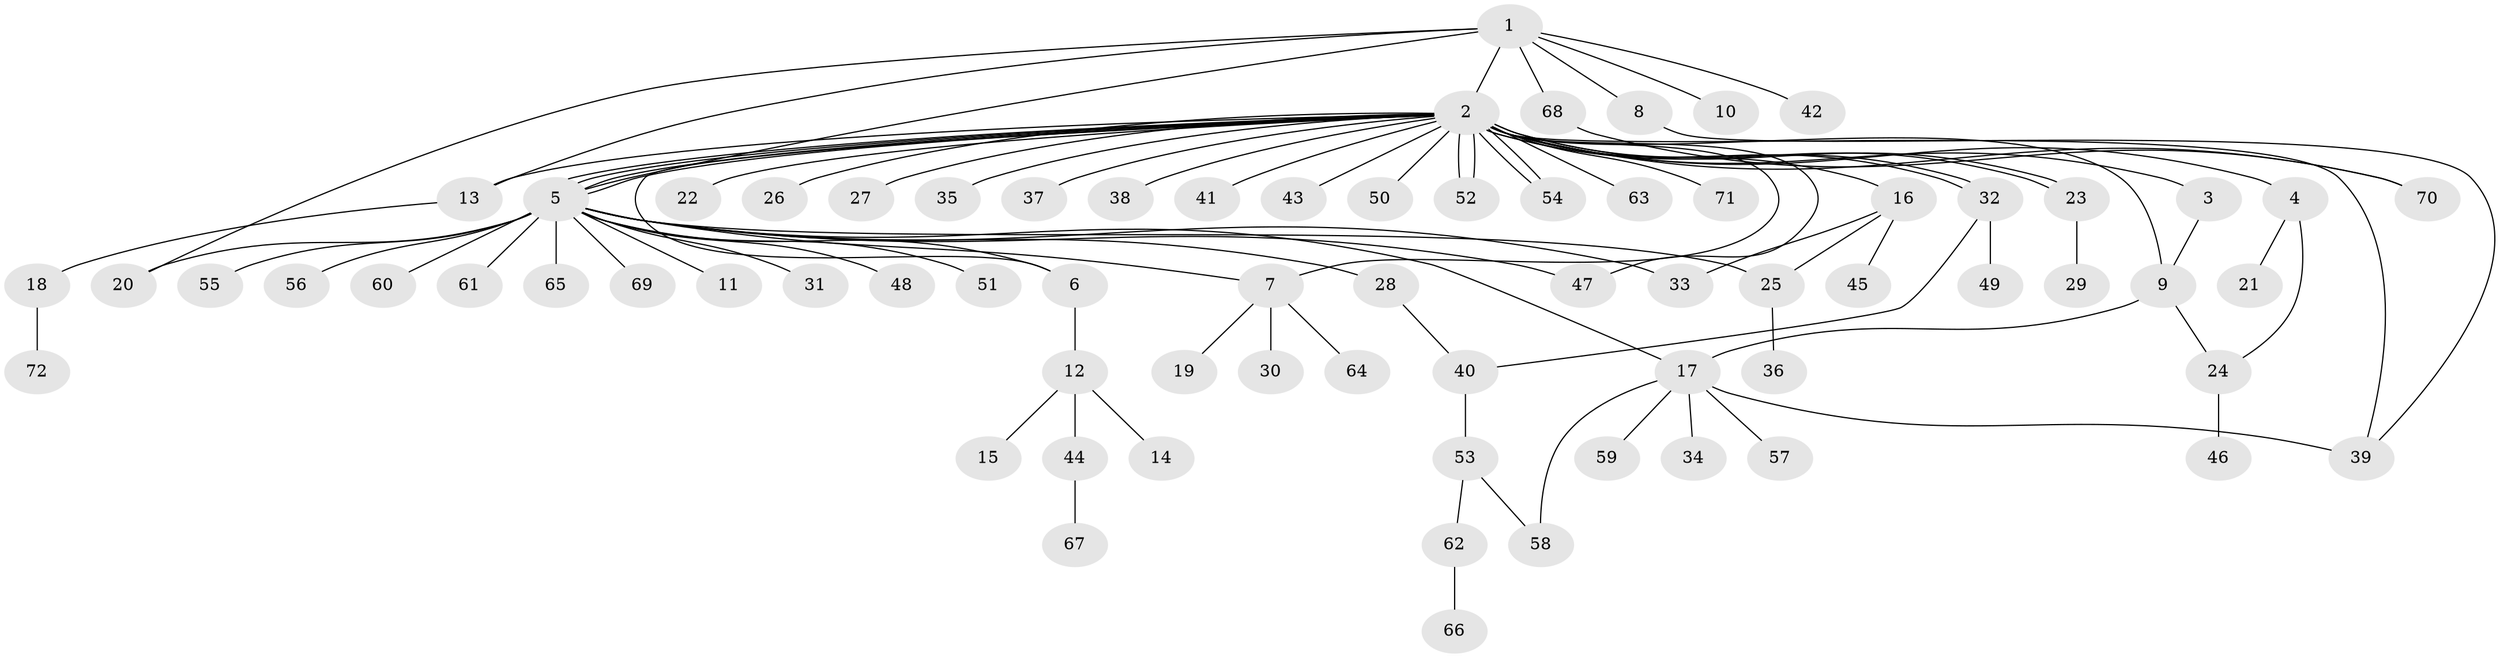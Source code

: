 // coarse degree distribution, {7: 0.01694915254237288, 33: 0.01694915254237288, 2: 0.11864406779661017, 4: 0.06779661016949153, 21: 0.01694915254237288, 3: 0.11864406779661017, 9: 0.01694915254237288, 1: 0.6271186440677966}
// Generated by graph-tools (version 1.1) at 2025/51/02/27/25 19:51:55]
// undirected, 72 vertices, 94 edges
graph export_dot {
graph [start="1"]
  node [color=gray90,style=filled];
  1;
  2;
  3;
  4;
  5;
  6;
  7;
  8;
  9;
  10;
  11;
  12;
  13;
  14;
  15;
  16;
  17;
  18;
  19;
  20;
  21;
  22;
  23;
  24;
  25;
  26;
  27;
  28;
  29;
  30;
  31;
  32;
  33;
  34;
  35;
  36;
  37;
  38;
  39;
  40;
  41;
  42;
  43;
  44;
  45;
  46;
  47;
  48;
  49;
  50;
  51;
  52;
  53;
  54;
  55;
  56;
  57;
  58;
  59;
  60;
  61;
  62;
  63;
  64;
  65;
  66;
  67;
  68;
  69;
  70;
  71;
  72;
  1 -- 2;
  1 -- 5;
  1 -- 8;
  1 -- 10;
  1 -- 13;
  1 -- 20;
  1 -- 42;
  1 -- 68;
  2 -- 3;
  2 -- 4;
  2 -- 5;
  2 -- 5;
  2 -- 5;
  2 -- 5;
  2 -- 6;
  2 -- 7;
  2 -- 9;
  2 -- 13;
  2 -- 16;
  2 -- 22;
  2 -- 23;
  2 -- 23;
  2 -- 26;
  2 -- 27;
  2 -- 32;
  2 -- 32;
  2 -- 35;
  2 -- 37;
  2 -- 38;
  2 -- 39;
  2 -- 41;
  2 -- 43;
  2 -- 47;
  2 -- 50;
  2 -- 52;
  2 -- 52;
  2 -- 54;
  2 -- 54;
  2 -- 63;
  2 -- 70;
  2 -- 71;
  3 -- 9;
  4 -- 21;
  4 -- 24;
  5 -- 6;
  5 -- 7;
  5 -- 11;
  5 -- 17;
  5 -- 20;
  5 -- 25;
  5 -- 28;
  5 -- 31;
  5 -- 33;
  5 -- 47;
  5 -- 48;
  5 -- 51;
  5 -- 55;
  5 -- 56;
  5 -- 60;
  5 -- 61;
  5 -- 65;
  5 -- 69;
  6 -- 12;
  7 -- 19;
  7 -- 30;
  7 -- 64;
  8 -- 39;
  9 -- 17;
  9 -- 24;
  12 -- 14;
  12 -- 15;
  12 -- 44;
  13 -- 18;
  16 -- 25;
  16 -- 33;
  16 -- 45;
  17 -- 34;
  17 -- 39;
  17 -- 57;
  17 -- 58;
  17 -- 59;
  18 -- 72;
  23 -- 29;
  24 -- 46;
  25 -- 36;
  28 -- 40;
  32 -- 40;
  32 -- 49;
  40 -- 53;
  44 -- 67;
  53 -- 58;
  53 -- 62;
  62 -- 66;
  68 -- 70;
}

